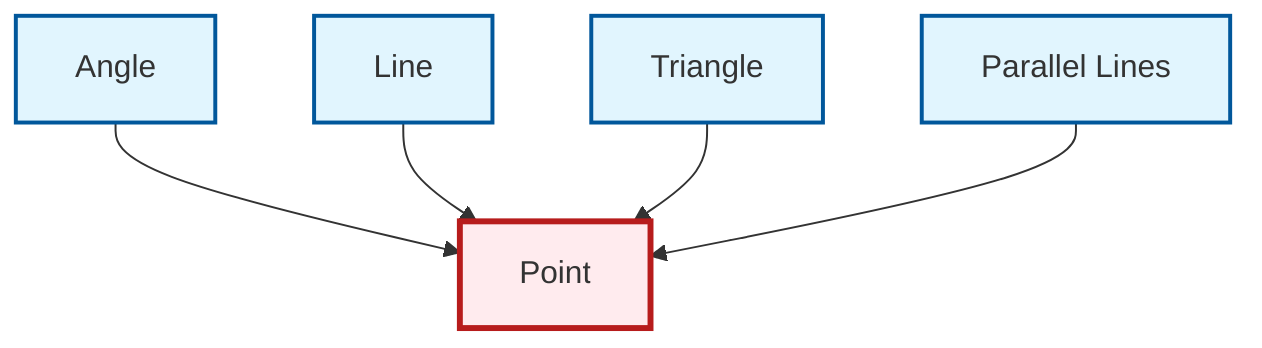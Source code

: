 graph TD
    classDef definition fill:#e1f5fe,stroke:#01579b,stroke-width:2px
    classDef theorem fill:#f3e5f5,stroke:#4a148c,stroke-width:2px
    classDef axiom fill:#fff3e0,stroke:#e65100,stroke-width:2px
    classDef example fill:#e8f5e9,stroke:#1b5e20,stroke-width:2px
    classDef current fill:#ffebee,stroke:#b71c1c,stroke-width:3px
    def-angle["Angle"]:::definition
    def-point["Point"]:::definition
    def-line["Line"]:::definition
    def-triangle["Triangle"]:::definition
    def-parallel["Parallel Lines"]:::definition
    def-angle --> def-point
    def-line --> def-point
    def-triangle --> def-point
    def-parallel --> def-point
    class def-point current